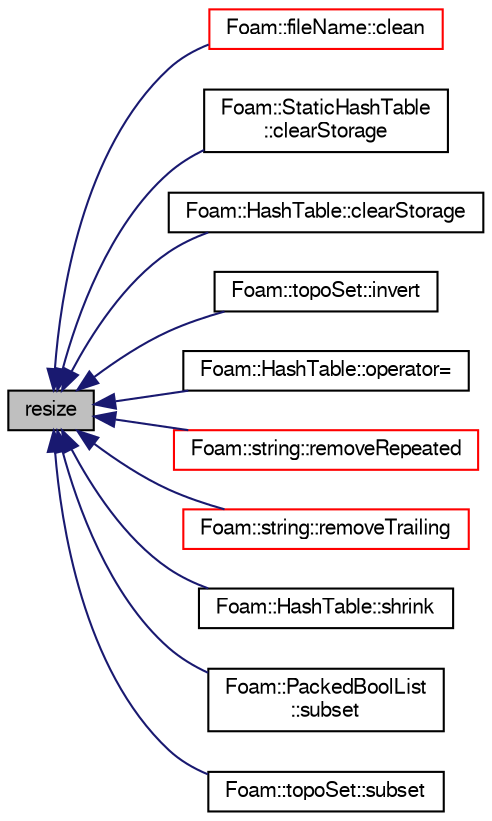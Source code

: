 digraph "resize"
{
  bgcolor="transparent";
  edge [fontname="FreeSans",fontsize="10",labelfontname="FreeSans",labelfontsize="10"];
  node [fontname="FreeSans",fontsize="10",shape=record];
  rankdir="LR";
  Node1 [label="resize",height=0.2,width=0.4,color="black", fillcolor="grey75", style="filled" fontcolor="black"];
  Node1 -> Node2 [dir="back",color="midnightblue",fontsize="10",style="solid",fontname="FreeSans"];
  Node2 [label="Foam::fileName::clean",height=0.2,width=0.4,color="red",URL="$a00758.html#a128b48326f706cdc6ecf2644993c020c",tooltip="Cleanup file name. "];
  Node1 -> Node3 [dir="back",color="midnightblue",fontsize="10",style="solid",fontname="FreeSans"];
  Node3 [label="Foam::StaticHashTable\l::clearStorage",height=0.2,width=0.4,color="black",URL="$a02373.html#a77e7fd5aa3adf14be9cbcd6e670f7843",tooltip="Clear the table entries and the table itself. "];
  Node1 -> Node4 [dir="back",color="midnightblue",fontsize="10",style="solid",fontname="FreeSans"];
  Node4 [label="Foam::HashTable::clearStorage",height=0.2,width=0.4,color="black",URL="$a00959.html#a77e7fd5aa3adf14be9cbcd6e670f7843",tooltip="Clear the table entries and the table itself. "];
  Node1 -> Node5 [dir="back",color="midnightblue",fontsize="10",style="solid",fontname="FreeSans"];
  Node5 [label="Foam::topoSet::invert",height=0.2,width=0.4,color="black",URL="$a02563.html#a35fb7dbde3f7be406451bf0a8eb57d2e",tooltip="Invert contents. (insert all members 0..maxLen-1 which were not in. "];
  Node1 -> Node6 [dir="back",color="midnightblue",fontsize="10",style="solid",fontname="FreeSans"];
  Node6 [label="Foam::HashTable::operator=",height=0.2,width=0.4,color="black",URL="$a00959.html#ab08fb00d67b7f3aeca707447df8580c5",tooltip="Assignment. "];
  Node1 -> Node7 [dir="back",color="midnightblue",fontsize="10",style="solid",fontname="FreeSans"];
  Node7 [label="Foam::string::removeRepeated",height=0.2,width=0.4,color="red",URL="$a02389.html#ad0e6d864723bb4f80c63c129a6d596dd",tooltip="Remove repeated characters returning true if string changed. "];
  Node1 -> Node8 [dir="back",color="midnightblue",fontsize="10",style="solid",fontname="FreeSans"];
  Node8 [label="Foam::string::removeTrailing",height=0.2,width=0.4,color="red",URL="$a02389.html#a430ddc9da137170d3f881c8d753dcd15",tooltip="Remove trailing character returning true if string changed. "];
  Node1 -> Node9 [dir="back",color="midnightblue",fontsize="10",style="solid",fontname="FreeSans"];
  Node9 [label="Foam::HashTable::shrink",height=0.2,width=0.4,color="black",URL="$a00959.html#a14dbce2ca2fb7da194a2bbc0628fdfed",tooltip="Shrink the allocated table to approx. twice number of elements. "];
  Node1 -> Node10 [dir="back",color="midnightblue",fontsize="10",style="solid",fontname="FreeSans"];
  Node10 [label="Foam::PackedBoolList\l::subset",height=0.2,width=0.4,color="black",URL="$a01706.html#a668afa3b74e76fcb97bc329983c5e787",tooltip="Subset with the specified list. "];
  Node1 -> Node11 [dir="back",color="midnightblue",fontsize="10",style="solid",fontname="FreeSans"];
  Node11 [label="Foam::topoSet::subset",height=0.2,width=0.4,color="black",URL="$a02563.html#aca3bc27ef071fc2fccd797b459d8d979",tooltip="Subset contents. Only elements present in both sets remain. "];
}
